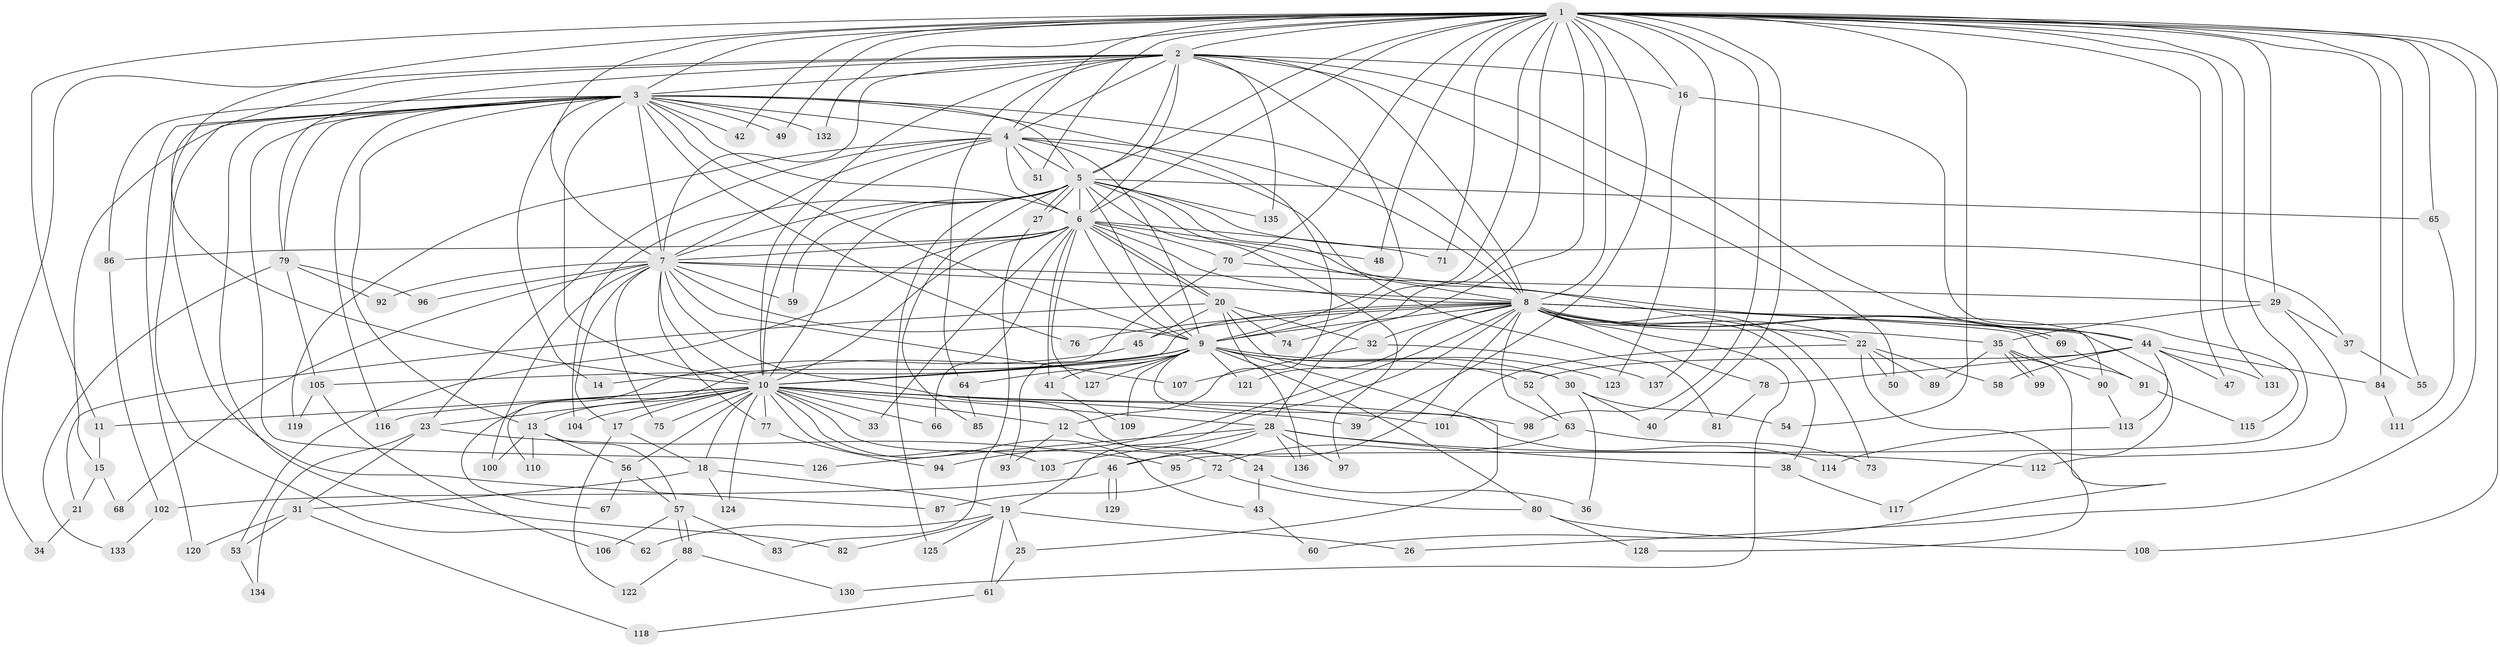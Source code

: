 // coarse degree distribution, {32: 0.009523809523809525, 18: 0.01904761904761905, 22: 0.009523809523809525, 12: 0.009523809523809525, 35: 0.009523809523809525, 17: 0.009523809523809525, 28: 0.009523809523809525, 21: 0.009523809523809525, 3: 0.2, 4: 0.08571428571428572, 6: 0.01904761904761905, 2: 0.49523809523809526, 8: 0.0380952380952381, 5: 0.05714285714285714, 9: 0.009523809523809525, 1: 0.009523809523809525}
// Generated by graph-tools (version 1.1) at 2025/41/03/06/25 10:41:40]
// undirected, 137 vertices, 299 edges
graph export_dot {
graph [start="1"]
  node [color=gray90,style=filled];
  1;
  2;
  3;
  4;
  5;
  6;
  7;
  8;
  9;
  10;
  11;
  12;
  13;
  14;
  15;
  16;
  17;
  18;
  19;
  20;
  21;
  22;
  23;
  24;
  25;
  26;
  27;
  28;
  29;
  30;
  31;
  32;
  33;
  34;
  35;
  36;
  37;
  38;
  39;
  40;
  41;
  42;
  43;
  44;
  45;
  46;
  47;
  48;
  49;
  50;
  51;
  52;
  53;
  54;
  55;
  56;
  57;
  58;
  59;
  60;
  61;
  62;
  63;
  64;
  65;
  66;
  67;
  68;
  69;
  70;
  71;
  72;
  73;
  74;
  75;
  76;
  77;
  78;
  79;
  80;
  81;
  82;
  83;
  84;
  85;
  86;
  87;
  88;
  89;
  90;
  91;
  92;
  93;
  94;
  95;
  96;
  97;
  98;
  99;
  100;
  101;
  102;
  103;
  104;
  105;
  106;
  107;
  108;
  109;
  110;
  111;
  112;
  113;
  114;
  115;
  116;
  117;
  118;
  119;
  120;
  121;
  122;
  123;
  124;
  125;
  126;
  127;
  128;
  129;
  130;
  131;
  132;
  133;
  134;
  135;
  136;
  137;
  1 -- 2;
  1 -- 3;
  1 -- 4;
  1 -- 5;
  1 -- 6;
  1 -- 7;
  1 -- 8;
  1 -- 9;
  1 -- 10;
  1 -- 11;
  1 -- 16;
  1 -- 26;
  1 -- 28;
  1 -- 29;
  1 -- 39;
  1 -- 40;
  1 -- 42;
  1 -- 47;
  1 -- 48;
  1 -- 49;
  1 -- 51;
  1 -- 54;
  1 -- 55;
  1 -- 65;
  1 -- 70;
  1 -- 71;
  1 -- 74;
  1 -- 84;
  1 -- 95;
  1 -- 98;
  1 -- 108;
  1 -- 131;
  1 -- 132;
  1 -- 137;
  2 -- 3;
  2 -- 4;
  2 -- 5;
  2 -- 6;
  2 -- 7;
  2 -- 8;
  2 -- 9;
  2 -- 10;
  2 -- 15;
  2 -- 16;
  2 -- 34;
  2 -- 44;
  2 -- 50;
  2 -- 64;
  2 -- 79;
  2 -- 135;
  3 -- 4;
  3 -- 5;
  3 -- 6;
  3 -- 7;
  3 -- 8;
  3 -- 9;
  3 -- 10;
  3 -- 12;
  3 -- 13;
  3 -- 14;
  3 -- 42;
  3 -- 49;
  3 -- 62;
  3 -- 76;
  3 -- 79;
  3 -- 82;
  3 -- 86;
  3 -- 87;
  3 -- 116;
  3 -- 120;
  3 -- 126;
  3 -- 132;
  4 -- 5;
  4 -- 6;
  4 -- 7;
  4 -- 8;
  4 -- 9;
  4 -- 10;
  4 -- 23;
  4 -- 51;
  4 -- 81;
  4 -- 119;
  5 -- 6;
  5 -- 7;
  5 -- 8;
  5 -- 9;
  5 -- 10;
  5 -- 22;
  5 -- 27;
  5 -- 27;
  5 -- 37;
  5 -- 59;
  5 -- 65;
  5 -- 85;
  5 -- 97;
  5 -- 104;
  5 -- 125;
  5 -- 135;
  6 -- 7;
  6 -- 8;
  6 -- 9;
  6 -- 10;
  6 -- 20;
  6 -- 20;
  6 -- 33;
  6 -- 41;
  6 -- 48;
  6 -- 53;
  6 -- 66;
  6 -- 70;
  6 -- 71;
  6 -- 86;
  6 -- 127;
  7 -- 8;
  7 -- 9;
  7 -- 10;
  7 -- 17;
  7 -- 24;
  7 -- 29;
  7 -- 59;
  7 -- 68;
  7 -- 75;
  7 -- 77;
  7 -- 92;
  7 -- 96;
  7 -- 100;
  7 -- 107;
  8 -- 9;
  8 -- 10;
  8 -- 19;
  8 -- 22;
  8 -- 32;
  8 -- 35;
  8 -- 38;
  8 -- 44;
  8 -- 45;
  8 -- 46;
  8 -- 63;
  8 -- 69;
  8 -- 69;
  8 -- 73;
  8 -- 76;
  8 -- 78;
  8 -- 91;
  8 -- 94;
  8 -- 117;
  8 -- 121;
  8 -- 130;
  9 -- 10;
  9 -- 14;
  9 -- 25;
  9 -- 30;
  9 -- 41;
  9 -- 52;
  9 -- 64;
  9 -- 80;
  9 -- 105;
  9 -- 109;
  9 -- 110;
  9 -- 114;
  9 -- 121;
  9 -- 123;
  9 -- 127;
  10 -- 11;
  10 -- 12;
  10 -- 13;
  10 -- 17;
  10 -- 18;
  10 -- 23;
  10 -- 28;
  10 -- 33;
  10 -- 39;
  10 -- 43;
  10 -- 56;
  10 -- 66;
  10 -- 72;
  10 -- 75;
  10 -- 77;
  10 -- 98;
  10 -- 101;
  10 -- 103;
  10 -- 104;
  10 -- 116;
  10 -- 124;
  11 -- 15;
  12 -- 24;
  12 -- 93;
  13 -- 56;
  13 -- 57;
  13 -- 100;
  13 -- 110;
  15 -- 21;
  15 -- 68;
  16 -- 115;
  16 -- 123;
  17 -- 18;
  17 -- 122;
  18 -- 19;
  18 -- 31;
  18 -- 124;
  19 -- 25;
  19 -- 26;
  19 -- 61;
  19 -- 62;
  19 -- 82;
  19 -- 125;
  20 -- 21;
  20 -- 30;
  20 -- 32;
  20 -- 45;
  20 -- 74;
  20 -- 136;
  21 -- 34;
  22 -- 50;
  22 -- 58;
  22 -- 89;
  22 -- 101;
  22 -- 128;
  23 -- 31;
  23 -- 95;
  23 -- 134;
  24 -- 36;
  24 -- 43;
  25 -- 61;
  27 -- 83;
  28 -- 38;
  28 -- 46;
  28 -- 97;
  28 -- 103;
  28 -- 112;
  28 -- 126;
  28 -- 136;
  29 -- 35;
  29 -- 37;
  29 -- 112;
  30 -- 36;
  30 -- 40;
  30 -- 54;
  31 -- 53;
  31 -- 118;
  31 -- 120;
  32 -- 107;
  32 -- 137;
  35 -- 60;
  35 -- 89;
  35 -- 90;
  35 -- 99;
  35 -- 99;
  37 -- 55;
  38 -- 117;
  41 -- 109;
  43 -- 60;
  44 -- 47;
  44 -- 52;
  44 -- 58;
  44 -- 78;
  44 -- 84;
  44 -- 113;
  44 -- 131;
  45 -- 67;
  46 -- 102;
  46 -- 129;
  46 -- 129;
  52 -- 63;
  53 -- 134;
  56 -- 57;
  56 -- 67;
  57 -- 83;
  57 -- 88;
  57 -- 88;
  57 -- 106;
  61 -- 118;
  63 -- 72;
  63 -- 73;
  64 -- 85;
  65 -- 111;
  69 -- 91;
  70 -- 90;
  70 -- 93;
  72 -- 80;
  72 -- 87;
  77 -- 94;
  78 -- 81;
  79 -- 92;
  79 -- 96;
  79 -- 105;
  79 -- 133;
  80 -- 108;
  80 -- 128;
  84 -- 111;
  86 -- 102;
  88 -- 122;
  88 -- 130;
  90 -- 113;
  91 -- 115;
  102 -- 133;
  105 -- 106;
  105 -- 119;
  113 -- 114;
}
